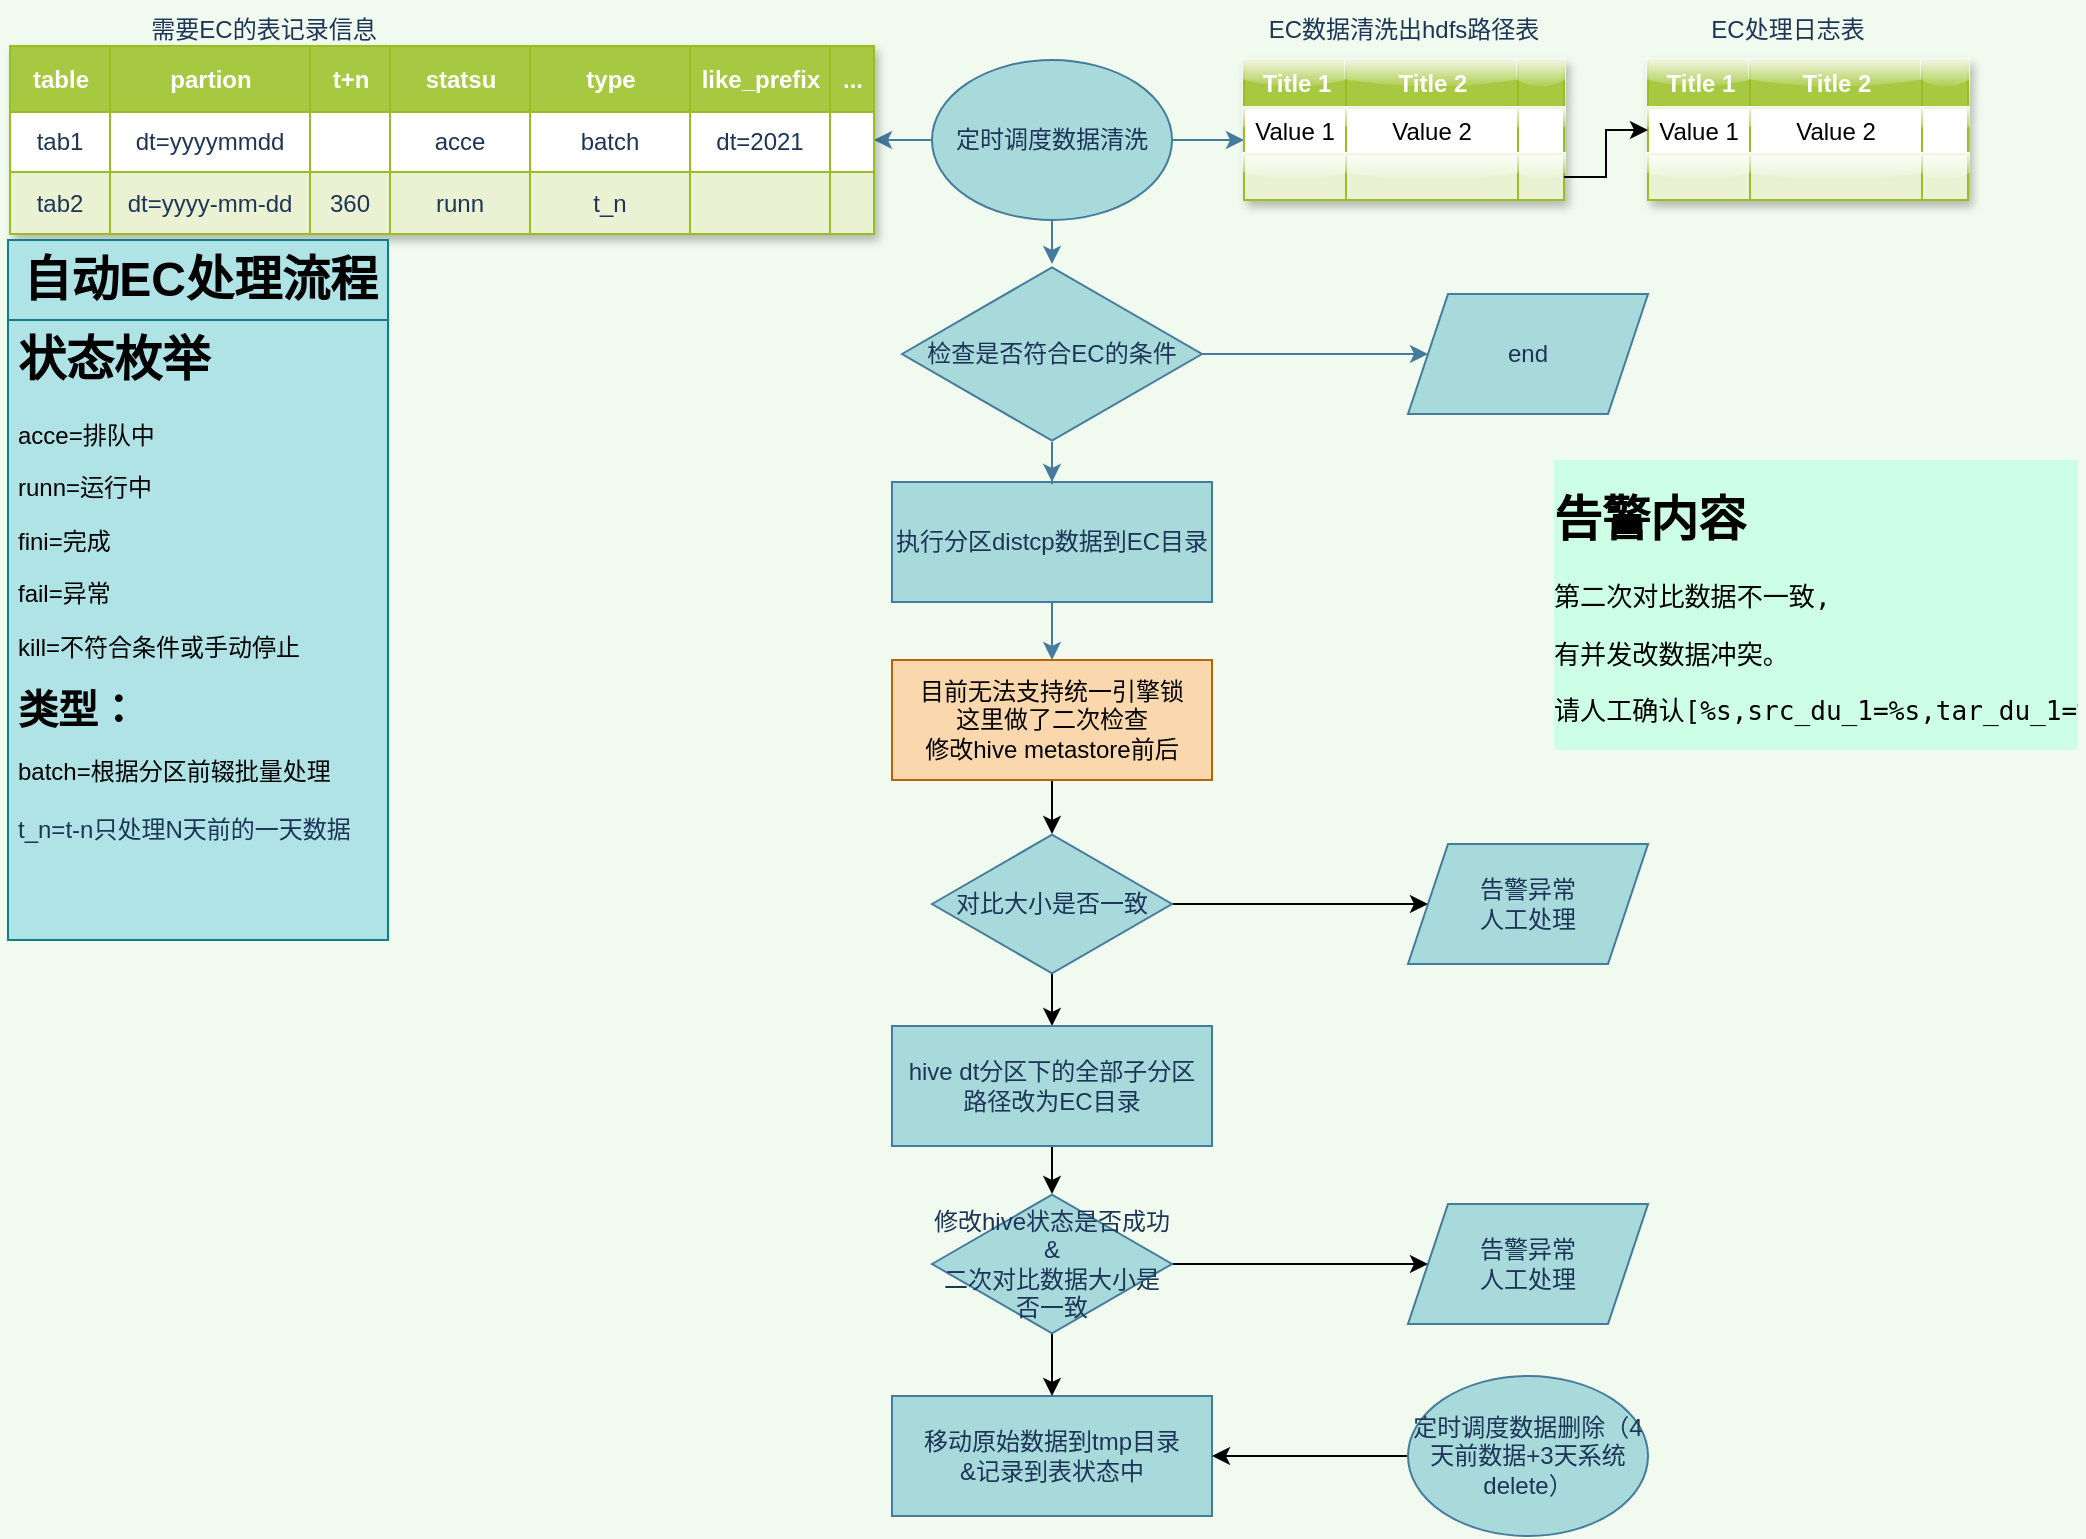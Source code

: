 <mxfile version="21.3.2" type="github">
  <diagram id="D24IE1dByPuJugEgtjd4" name="第 1 页">
    <mxGraphModel dx="2713" dy="798" grid="1" gridSize="10" guides="1" tooltips="1" connect="1" arrows="1" fold="1" page="1" pageScale="1" pageWidth="827" pageHeight="1169" background="#F1FAEE" math="0" shadow="0">
      <root>
        <mxCell id="0" />
        <mxCell id="1" parent="0" />
        <mxCell id="zYSROLiiu2QMpu62QoC--96" value="" style="edgeStyle=orthogonalEdgeStyle;rounded=0;orthogonalLoop=1;jettySize=auto;html=1;strokeColor=#457B9D;fontFamily=Helvetica;fontSize=20;fontColor=#1D3557;fillColor=#A8DADC;" parent="1" source="zYSROLiiu2QMpu62QoC--2" target="zYSROLiiu2QMpu62QoC--17" edge="1">
          <mxGeometry relative="1" as="geometry" />
        </mxCell>
        <mxCell id="zYSROLiiu2QMpu62QoC--100" value="" style="edgeStyle=orthogonalEdgeStyle;rounded=0;orthogonalLoop=1;jettySize=auto;html=1;strokeColor=#457B9D;fontFamily=Helvetica;fontSize=20;fontColor=#1D3557;fillColor=#A8DADC;" parent="1" source="zYSROLiiu2QMpu62QoC--2" target="zYSROLiiu2QMpu62QoC--30" edge="1">
          <mxGeometry relative="1" as="geometry" />
        </mxCell>
        <mxCell id="zYSROLiiu2QMpu62QoC--101" value="" style="edgeStyle=orthogonalEdgeStyle;rounded=0;orthogonalLoop=1;jettySize=auto;html=1;strokeColor=#457B9D;fontFamily=Helvetica;fontSize=20;fontColor=#1D3557;fillColor=#A8DADC;" parent="1" source="zYSROLiiu2QMpu62QoC--2" edge="1">
          <mxGeometry relative="1" as="geometry">
            <mxPoint x="400" y="120" as="targetPoint" />
          </mxGeometry>
        </mxCell>
        <mxCell id="zYSROLiiu2QMpu62QoC--2" value="定时调度数据清洗" style="ellipse;whiteSpace=wrap;html=1;fillColor=#A8DADC;strokeColor=#457B9D;fontColor=#1D3557;align=center;" parent="1" vertex="1">
          <mxGeometry x="244" y="80" width="120" height="80" as="geometry" />
        </mxCell>
        <mxCell id="zYSROLiiu2QMpu62QoC--98" value="" style="edgeStyle=orthogonalEdgeStyle;rounded=0;orthogonalLoop=1;jettySize=auto;html=1;strokeColor=#457B9D;fontFamily=Helvetica;fontSize=20;fontColor=#1D3557;fillColor=#A8DADC;" parent="1" source="zYSROLiiu2QMpu62QoC--3" target="zYSROLiiu2QMpu62QoC--77" edge="1">
          <mxGeometry relative="1" as="geometry" />
        </mxCell>
        <mxCell id="zYSROLiiu2QMpu62QoC--3" value="执行分区distcp数据到EC目录" style="rounded=0;whiteSpace=wrap;html=1;fillColor=#A8DADC;strokeColor=#457B9D;fontColor=#1D3557;align=center;" parent="1" vertex="1">
          <mxGeometry x="224" y="291" width="160" height="60" as="geometry" />
        </mxCell>
        <mxCell id="zYSROLiiu2QMpu62QoC--97" value="" style="edgeStyle=orthogonalEdgeStyle;rounded=0;orthogonalLoop=1;jettySize=auto;html=1;strokeColor=#457B9D;fontFamily=Helvetica;fontSize=20;fontColor=#1D3557;fillColor=#A8DADC;" parent="1" source="zYSROLiiu2QMpu62QoC--17" target="zYSROLiiu2QMpu62QoC--3" edge="1">
          <mxGeometry relative="1" as="geometry" />
        </mxCell>
        <mxCell id="zYSROLiiu2QMpu62QoC--102" value="" style="edgeStyle=orthogonalEdgeStyle;rounded=0;orthogonalLoop=1;jettySize=auto;html=1;strokeColor=#457B9D;fontFamily=Helvetica;fontSize=20;fontColor=#1D3557;fillColor=#A8DADC;" parent="1" source="zYSROLiiu2QMpu62QoC--17" target="zYSROLiiu2QMpu62QoC--18" edge="1">
          <mxGeometry relative="1" as="geometry" />
        </mxCell>
        <mxCell id="zYSROLiiu2QMpu62QoC--17" value="检查是否符合EC的条件" style="html=1;whiteSpace=wrap;aspect=fixed;shape=isoRectangle;fillColor=#A8DADC;strokeColor=#457B9D;fontColor=#1D3557;align=center;" parent="1" vertex="1">
          <mxGeometry x="229" y="182" width="150" height="90" as="geometry" />
        </mxCell>
        <mxCell id="zYSROLiiu2QMpu62QoC--18" value="end" style="shape=parallelogram;perimeter=parallelogramPerimeter;whiteSpace=wrap;html=1;fixedSize=1;fillColor=#A8DADC;strokeColor=#457B9D;fontColor=#1D3557;" parent="1" vertex="1">
          <mxGeometry x="482" y="197" width="120" height="60" as="geometry" />
        </mxCell>
        <mxCell id="z9wKqDXIvhPrylj7K6A5-2" value="" style="edgeStyle=orthogonalEdgeStyle;rounded=0;orthogonalLoop=1;jettySize=auto;html=1;" parent="1" source="zYSROLiiu2QMpu62QoC--19" target="zYSROLiiu2QMpu62QoC--20" edge="1">
          <mxGeometry relative="1" as="geometry" />
        </mxCell>
        <mxCell id="z9wKqDXIvhPrylj7K6A5-5" value="" style="edgeStyle=orthogonalEdgeStyle;rounded=0;orthogonalLoop=1;jettySize=auto;html=1;" parent="1" source="zYSROLiiu2QMpu62QoC--19" target="zYSROLiiu2QMpu62QoC--21" edge="1">
          <mxGeometry relative="1" as="geometry" />
        </mxCell>
        <mxCell id="zYSROLiiu2QMpu62QoC--19" value="对比大小是否一致" style="html=1;whiteSpace=wrap;aspect=fixed;shape=isoRectangle;fillColor=#A8DADC;strokeColor=#457B9D;fontColor=#1D3557;align=center;" parent="1" vertex="1">
          <mxGeometry x="244" y="467" width="120" height="70" as="geometry" />
        </mxCell>
        <mxCell id="z9wKqDXIvhPrylj7K6A5-3" value="" style="edgeStyle=orthogonalEdgeStyle;rounded=0;orthogonalLoop=1;jettySize=auto;html=1;" parent="1" source="zYSROLiiu2QMpu62QoC--20" target="zYSROLiiu2QMpu62QoC--105" edge="1">
          <mxGeometry relative="1" as="geometry" />
        </mxCell>
        <mxCell id="zYSROLiiu2QMpu62QoC--20" value="hive dt分区下的全部子分区&lt;br&gt;路径改为EC目录" style="rounded=0;whiteSpace=wrap;html=1;fillColor=#A8DADC;strokeColor=#457B9D;fontColor=#1D3557;align=center;" parent="1" vertex="1">
          <mxGeometry x="224" y="563" width="160" height="60" as="geometry" />
        </mxCell>
        <mxCell id="zYSROLiiu2QMpu62QoC--21" value="告警异常&lt;br&gt;人工处理&lt;br&gt;" style="shape=parallelogram;perimeter=parallelogramPerimeter;whiteSpace=wrap;html=1;fixedSize=1;fillColor=#A8DADC;strokeColor=#457B9D;fontColor=#1D3557;" parent="1" vertex="1">
          <mxGeometry x="482" y="472" width="120" height="60" as="geometry" />
        </mxCell>
        <mxCell id="zYSROLiiu2QMpu62QoC--23" value="告警异常&lt;br&gt;人工处理&lt;br&gt;" style="shape=parallelogram;perimeter=parallelogramPerimeter;whiteSpace=wrap;html=1;fixedSize=1;fillColor=#A8DADC;strokeColor=#457B9D;fontColor=#1D3557;" parent="1" vertex="1">
          <mxGeometry x="482" y="652" width="120" height="60" as="geometry" />
        </mxCell>
        <mxCell id="zYSROLiiu2QMpu62QoC--25" value="移动原始数据到tmp目录&lt;br&gt;&amp;amp;记录到表状态中&lt;br&gt;" style="rounded=0;whiteSpace=wrap;html=1;fillColor=#A8DADC;strokeColor=#457B9D;fontColor=#1D3557;align=center;" parent="1" vertex="1">
          <mxGeometry x="224" y="748" width="160" height="60" as="geometry" />
        </mxCell>
        <mxCell id="eP9flglUvXRHRkaig12q-4" value="" style="edgeStyle=orthogonalEdgeStyle;rounded=0;orthogonalLoop=1;jettySize=auto;html=1;fontFamily=Helvetica;fontSize=12;fontColor=default;" parent="1" source="zYSROLiiu2QMpu62QoC--26" target="zYSROLiiu2QMpu62QoC--25" edge="1">
          <mxGeometry relative="1" as="geometry" />
        </mxCell>
        <mxCell id="zYSROLiiu2QMpu62QoC--26" value="定时调度数据删除（4天前数据+3天系统delete）" style="ellipse;whiteSpace=wrap;html=1;fillColor=#A8DADC;strokeColor=#457B9D;fontColor=#1D3557;" parent="1" vertex="1">
          <mxGeometry x="482" y="738" width="120" height="80" as="geometry" />
        </mxCell>
        <mxCell id="zYSROLiiu2QMpu62QoC--30" value="Assets" style="childLayout=tableLayout;recursiveResize=0;strokeColor=#98bf21;fillColor=#A7C942;shadow=1;fontColor=#1D3557;" parent="1" vertex="1">
          <mxGeometry x="-217" y="73" width="432" height="94" as="geometry" />
        </mxCell>
        <mxCell id="zYSROLiiu2QMpu62QoC--31" style="shape=tableRow;horizontal=0;startSize=0;swimlaneHead=0;swimlaneBody=0;top=0;left=0;bottom=0;right=0;dropTarget=0;collapsible=0;recursiveResize=0;expand=0;fontStyle=0;strokeColor=inherit;fillColor=#ffffff;fontColor=#1D3557;" parent="zYSROLiiu2QMpu62QoC--30" vertex="1">
          <mxGeometry width="432" height="33" as="geometry" />
        </mxCell>
        <mxCell id="zYSROLiiu2QMpu62QoC--32" value="table" style="connectable=0;recursiveResize=0;strokeColor=inherit;fillColor=#A7C942;align=center;fontStyle=1;fontColor=#FFFFFF;html=1;" parent="zYSROLiiu2QMpu62QoC--31" vertex="1">
          <mxGeometry width="50" height="33" as="geometry">
            <mxRectangle width="50" height="33" as="alternateBounds" />
          </mxGeometry>
        </mxCell>
        <mxCell id="zYSROLiiu2QMpu62QoC--33" value="partion" style="connectable=0;recursiveResize=0;strokeColor=inherit;fillColor=#A7C942;align=center;fontStyle=1;fontColor=#FFFFFF;html=1;" parent="zYSROLiiu2QMpu62QoC--31" vertex="1">
          <mxGeometry x="50" width="100" height="33" as="geometry">
            <mxRectangle width="100" height="33" as="alternateBounds" />
          </mxGeometry>
        </mxCell>
        <mxCell id="zYSROLiiu2QMpu62QoC--34" value="t+n" style="connectable=0;recursiveResize=0;strokeColor=inherit;fillColor=#A7C942;align=center;fontStyle=1;fontColor=#FFFFFF;html=1;" parent="zYSROLiiu2QMpu62QoC--31" vertex="1">
          <mxGeometry x="150" width="40" height="33" as="geometry">
            <mxRectangle width="40" height="33" as="alternateBounds" />
          </mxGeometry>
        </mxCell>
        <mxCell id="zYSROLiiu2QMpu62QoC--52" value="statsu" style="connectable=0;recursiveResize=0;strokeColor=inherit;fillColor=#A7C942;align=center;fontStyle=1;fontColor=#FFFFFF;html=1;" parent="zYSROLiiu2QMpu62QoC--31" vertex="1">
          <mxGeometry x="190" width="70" height="33" as="geometry">
            <mxRectangle width="70" height="33" as="alternateBounds" />
          </mxGeometry>
        </mxCell>
        <mxCell id="zYSROLiiu2QMpu62QoC--84" value="type" style="connectable=0;recursiveResize=0;strokeColor=inherit;fillColor=#A7C942;align=center;fontStyle=1;fontColor=#FFFFFF;html=1;" parent="zYSROLiiu2QMpu62QoC--31" vertex="1">
          <mxGeometry x="260" width="80" height="33" as="geometry">
            <mxRectangle width="80" height="33" as="alternateBounds" />
          </mxGeometry>
        </mxCell>
        <mxCell id="zYSROLiiu2QMpu62QoC--87" value="like_prefix" style="connectable=0;recursiveResize=0;strokeColor=inherit;fillColor=#A7C942;align=center;fontStyle=1;fontColor=#FFFFFF;html=1;" parent="zYSROLiiu2QMpu62QoC--31" vertex="1">
          <mxGeometry x="340" width="70" height="33" as="geometry">
            <mxRectangle width="70" height="33" as="alternateBounds" />
          </mxGeometry>
        </mxCell>
        <mxCell id="zYSROLiiu2QMpu62QoC--90" value="..." style="connectable=0;recursiveResize=0;strokeColor=inherit;fillColor=#A7C942;align=center;fontStyle=1;fontColor=#FFFFFF;html=1;" parent="zYSROLiiu2QMpu62QoC--31" vertex="1">
          <mxGeometry x="410" width="22" height="33" as="geometry">
            <mxRectangle width="22" height="33" as="alternateBounds" />
          </mxGeometry>
        </mxCell>
        <mxCell id="zYSROLiiu2QMpu62QoC--35" value="" style="shape=tableRow;horizontal=0;startSize=0;swimlaneHead=0;swimlaneBody=0;top=0;left=0;bottom=0;right=0;dropTarget=0;collapsible=0;recursiveResize=0;expand=0;fontStyle=0;strokeColor=inherit;fillColor=#ffffff;fontColor=#1D3557;" parent="zYSROLiiu2QMpu62QoC--30" vertex="1">
          <mxGeometry y="33" width="432" height="30" as="geometry" />
        </mxCell>
        <mxCell id="zYSROLiiu2QMpu62QoC--36" value="tab1" style="connectable=0;recursiveResize=0;strokeColor=inherit;fillColor=inherit;align=center;whiteSpace=wrap;html=1;fontColor=#1D3557;" parent="zYSROLiiu2QMpu62QoC--35" vertex="1">
          <mxGeometry width="50" height="30" as="geometry">
            <mxRectangle width="50" height="30" as="alternateBounds" />
          </mxGeometry>
        </mxCell>
        <mxCell id="zYSROLiiu2QMpu62QoC--37" value="dt=yyyymmdd" style="connectable=0;recursiveResize=0;strokeColor=inherit;fillColor=inherit;align=center;whiteSpace=wrap;html=1;fontColor=#1D3557;" parent="zYSROLiiu2QMpu62QoC--35" vertex="1">
          <mxGeometry x="50" width="100" height="30" as="geometry">
            <mxRectangle width="100" height="30" as="alternateBounds" />
          </mxGeometry>
        </mxCell>
        <mxCell id="zYSROLiiu2QMpu62QoC--38" value="" style="connectable=0;recursiveResize=0;strokeColor=inherit;fillColor=inherit;align=center;whiteSpace=wrap;html=1;fontColor=#1D3557;" parent="zYSROLiiu2QMpu62QoC--35" vertex="1">
          <mxGeometry x="150" width="40" height="30" as="geometry">
            <mxRectangle width="40" height="30" as="alternateBounds" />
          </mxGeometry>
        </mxCell>
        <mxCell id="zYSROLiiu2QMpu62QoC--53" value="acce" style="connectable=0;recursiveResize=0;strokeColor=inherit;fillColor=inherit;align=center;whiteSpace=wrap;html=1;fontColor=#1D3557;" parent="zYSROLiiu2QMpu62QoC--35" vertex="1">
          <mxGeometry x="190" width="70" height="30" as="geometry">
            <mxRectangle width="70" height="30" as="alternateBounds" />
          </mxGeometry>
        </mxCell>
        <mxCell id="zYSROLiiu2QMpu62QoC--85" value="batch" style="connectable=0;recursiveResize=0;strokeColor=inherit;fillColor=inherit;align=center;whiteSpace=wrap;html=1;fontColor=#1D3557;" parent="zYSROLiiu2QMpu62QoC--35" vertex="1">
          <mxGeometry x="260" width="80" height="30" as="geometry">
            <mxRectangle width="80" height="30" as="alternateBounds" />
          </mxGeometry>
        </mxCell>
        <mxCell id="zYSROLiiu2QMpu62QoC--88" value="dt=2021" style="connectable=0;recursiveResize=0;strokeColor=inherit;fillColor=inherit;align=center;whiteSpace=wrap;html=1;fontColor=#1D3557;" parent="zYSROLiiu2QMpu62QoC--35" vertex="1">
          <mxGeometry x="340" width="70" height="30" as="geometry">
            <mxRectangle width="70" height="30" as="alternateBounds" />
          </mxGeometry>
        </mxCell>
        <mxCell id="zYSROLiiu2QMpu62QoC--91" style="connectable=0;recursiveResize=0;strokeColor=inherit;fillColor=inherit;align=center;whiteSpace=wrap;html=1;fontColor=#1D3557;" parent="zYSROLiiu2QMpu62QoC--35" vertex="1">
          <mxGeometry x="410" width="22" height="30" as="geometry">
            <mxRectangle width="22" height="30" as="alternateBounds" />
          </mxGeometry>
        </mxCell>
        <mxCell id="zYSROLiiu2QMpu62QoC--39" value="" style="shape=tableRow;horizontal=0;startSize=0;swimlaneHead=0;swimlaneBody=0;top=0;left=0;bottom=0;right=0;dropTarget=0;collapsible=0;recursiveResize=0;expand=0;fontStyle=1;strokeColor=inherit;fillColor=#EAF2D3;fontColor=#1D3557;" parent="zYSROLiiu2QMpu62QoC--30" vertex="1">
          <mxGeometry y="63" width="432" height="31" as="geometry" />
        </mxCell>
        <mxCell id="zYSROLiiu2QMpu62QoC--40" value="tab2" style="connectable=0;recursiveResize=0;strokeColor=inherit;fillColor=inherit;whiteSpace=wrap;html=1;fontColor=#1D3557;" parent="zYSROLiiu2QMpu62QoC--39" vertex="1">
          <mxGeometry width="50" height="31" as="geometry">
            <mxRectangle width="50" height="31" as="alternateBounds" />
          </mxGeometry>
        </mxCell>
        <mxCell id="zYSROLiiu2QMpu62QoC--41" value="dt=yyyy-mm-dd" style="connectable=0;recursiveResize=0;strokeColor=inherit;fillColor=inherit;whiteSpace=wrap;html=1;fontColor=#1D3557;" parent="zYSROLiiu2QMpu62QoC--39" vertex="1">
          <mxGeometry x="50" width="100" height="31" as="geometry">
            <mxRectangle width="100" height="31" as="alternateBounds" />
          </mxGeometry>
        </mxCell>
        <mxCell id="zYSROLiiu2QMpu62QoC--42" value="360" style="connectable=0;recursiveResize=0;strokeColor=inherit;fillColor=inherit;whiteSpace=wrap;html=1;fontColor=#1D3557;" parent="zYSROLiiu2QMpu62QoC--39" vertex="1">
          <mxGeometry x="150" width="40" height="31" as="geometry">
            <mxRectangle width="40" height="31" as="alternateBounds" />
          </mxGeometry>
        </mxCell>
        <mxCell id="zYSROLiiu2QMpu62QoC--54" value="runn" style="connectable=0;recursiveResize=0;strokeColor=inherit;fillColor=inherit;whiteSpace=wrap;html=1;fontColor=#1D3557;" parent="zYSROLiiu2QMpu62QoC--39" vertex="1">
          <mxGeometry x="190" width="70" height="31" as="geometry">
            <mxRectangle width="70" height="31" as="alternateBounds" />
          </mxGeometry>
        </mxCell>
        <mxCell id="zYSROLiiu2QMpu62QoC--86" value="t_n" style="connectable=0;recursiveResize=0;strokeColor=inherit;fillColor=inherit;whiteSpace=wrap;html=1;fontColor=#1D3557;" parent="zYSROLiiu2QMpu62QoC--39" vertex="1">
          <mxGeometry x="260" width="80" height="31" as="geometry">
            <mxRectangle width="80" height="31" as="alternateBounds" />
          </mxGeometry>
        </mxCell>
        <mxCell id="zYSROLiiu2QMpu62QoC--89" style="connectable=0;recursiveResize=0;strokeColor=inherit;fillColor=inherit;whiteSpace=wrap;html=1;fontColor=#1D3557;" parent="zYSROLiiu2QMpu62QoC--39" vertex="1">
          <mxGeometry x="340" width="70" height="31" as="geometry">
            <mxRectangle width="70" height="31" as="alternateBounds" />
          </mxGeometry>
        </mxCell>
        <mxCell id="zYSROLiiu2QMpu62QoC--92" style="connectable=0;recursiveResize=0;strokeColor=inherit;fillColor=inherit;whiteSpace=wrap;html=1;fontColor=#1D3557;" parent="zYSROLiiu2QMpu62QoC--39" vertex="1">
          <mxGeometry x="410" width="22" height="31" as="geometry">
            <mxRectangle width="22" height="31" as="alternateBounds" />
          </mxGeometry>
        </mxCell>
        <mxCell id="zYSROLiiu2QMpu62QoC--72" value="需要EC的表记录信息" style="text;html=1;strokeColor=none;fillColor=none;align=center;verticalAlign=middle;whiteSpace=wrap;rounded=0;fontColor=#1D3557;" parent="1" vertex="1">
          <mxGeometry x="-160" y="50" width="140" height="30" as="geometry" />
        </mxCell>
        <mxCell id="zYSROLiiu2QMpu62QoC--73" value="EC数据清洗出hdfs路径表" style="text;html=1;strokeColor=none;fillColor=none;align=center;verticalAlign=middle;whiteSpace=wrap;rounded=0;fontColor=#1D3557;" parent="1" vertex="1">
          <mxGeometry x="410" y="50" width="140" height="30" as="geometry" />
        </mxCell>
        <mxCell id="z9wKqDXIvhPrylj7K6A5-1" value="" style="edgeStyle=orthogonalEdgeStyle;rounded=0;orthogonalLoop=1;jettySize=auto;html=1;" parent="1" source="zYSROLiiu2QMpu62QoC--77" target="zYSROLiiu2QMpu62QoC--19" edge="1">
          <mxGeometry relative="1" as="geometry" />
        </mxCell>
        <mxCell id="zYSROLiiu2QMpu62QoC--77" value="目前无法支持统一引擎锁&lt;br&gt;这里做了二次检查&lt;br&gt;修改hive metastore前后" style="rounded=0;whiteSpace=wrap;html=1;fillColor=#fad7ac;strokeColor=#b46504;align=center;" parent="1" vertex="1">
          <mxGeometry x="224" y="380" width="160" height="60" as="geometry" />
        </mxCell>
        <mxCell id="z9wKqDXIvhPrylj7K6A5-4" value="" style="edgeStyle=orthogonalEdgeStyle;rounded=0;orthogonalLoop=1;jettySize=auto;html=1;" parent="1" source="zYSROLiiu2QMpu62QoC--105" target="zYSROLiiu2QMpu62QoC--25" edge="1">
          <mxGeometry relative="1" as="geometry" />
        </mxCell>
        <mxCell id="z9wKqDXIvhPrylj7K6A5-6" value="" style="edgeStyle=orthogonalEdgeStyle;rounded=0;orthogonalLoop=1;jettySize=auto;html=1;" parent="1" source="zYSROLiiu2QMpu62QoC--105" target="zYSROLiiu2QMpu62QoC--23" edge="1">
          <mxGeometry relative="1" as="geometry" />
        </mxCell>
        <mxCell id="zYSROLiiu2QMpu62QoC--105" value="修改hive状态是否成功&lt;br&gt;&amp;amp;&lt;br&gt;二次对比数据大小是否一致" style="html=1;whiteSpace=wrap;aspect=fixed;shape=isoRectangle;fillColor=#A8DADC;strokeColor=#457B9D;fontColor=#1D3557;align=center;" parent="1" vertex="1">
          <mxGeometry x="244" y="647" width="120" height="70" as="geometry" />
        </mxCell>
        <mxCell id="z9wKqDXIvhPrylj7K6A5-11" value="" style="group" parent="1" vertex="1" connectable="0">
          <mxGeometry x="-218" y="170" width="190" height="350" as="geometry" />
        </mxCell>
        <mxCell id="zYSROLiiu2QMpu62QoC--55" value="&lt;h1&gt;状态枚举&lt;/h1&gt;&lt;p&gt;acce=排队中&lt;/p&gt;&lt;p&gt;runn=运行中&lt;/p&gt;&lt;p&gt;fini=完成&lt;/p&gt;&lt;p&gt;fail=异常&lt;/p&gt;&lt;p&gt;kill=不符合条件或手动停止&lt;/p&gt;&lt;p&gt;&lt;b&gt;&lt;font style=&quot;font-size: 20px;&quot;&gt;类型：&lt;/font&gt;&lt;/b&gt;&lt;/p&gt;batch=根据分区前辍批量处理&lt;br&gt;&lt;br&gt;&lt;span style=&quot;color: rgb(29, 53, 87); text-align: center;&quot;&gt;t_n=t-n只处理N天前的一天数据&lt;br&gt;&lt;/span&gt;" style="text;html=1;strokeColor=#0e8088;fillColor=#b0e3e6;spacing=5;spacingTop=-20;whiteSpace=wrap;overflow=hidden;rounded=0;verticalAlign=top;horizontal=1;" parent="z9wKqDXIvhPrylj7K6A5-11" vertex="1">
          <mxGeometry y="40" width="190" height="310" as="geometry" />
        </mxCell>
        <mxCell id="z9wKqDXIvhPrylj7K6A5-10" value="&lt;h1&gt;自动EC处理流程&lt;/h1&gt;&lt;p&gt;&lt;br&gt;&lt;/p&gt;" style="text;html=1;strokeColor=#0e8088;fillColor=#b0e3e6;spacing=5;spacingTop=-20;whiteSpace=wrap;overflow=hidden;rounded=0;direction=north;verticalAlign=top;horizontal=1;align=right;fontStyle=1;flipV=1;flipH=1;" parent="z9wKqDXIvhPrylj7K6A5-11" vertex="1">
          <mxGeometry width="190" height="40" as="geometry" />
        </mxCell>
        <mxCell id="eP9flglUvXRHRkaig12q-1" value="&lt;h1&gt;告警内容&lt;/h1&gt;&lt;pre style=&quot;font-family: 宋体, monospace; font-size: 9.8pt;&quot;&gt;第二次对比数据不一致&lt;span style=&quot;font-family: &amp;quot;JetBrains Mono&amp;quot;, monospace;&quot;&gt;,&lt;/span&gt;&lt;/pre&gt;&lt;pre style=&quot;font-family: 宋体, monospace; font-size: 9.8pt;&quot;&gt;&lt;span style=&quot;&quot;&gt;有并发改数据冲突。&lt;/span&gt;&lt;/pre&gt;&lt;pre style=&quot;font-family: 宋体, monospace; font-size: 9.8pt;&quot;&gt;&lt;span style=&quot;&quot;&gt;请人工确认&lt;/span&gt;&lt;span style=&quot;font-family: &amp;quot;JetBrains Mono&amp;quot;, monospace;&quot;&gt;[%s,src_du_1=%s,tar_du_1=%s]&lt;/span&gt;&lt;/pre&gt;" style="text;html=1;strokeColor=none;fillColor=none;spacing=5;spacingTop=-20;whiteSpace=wrap;overflow=hidden;rounded=0;glass=1;fontColor=#000000;labelBackgroundColor=#CCFFE6;" parent="1" vertex="1">
          <mxGeometry x="550" y="290" width="270" height="135" as="geometry" />
        </mxCell>
        <mxCell id="eP9flglUvXRHRkaig12q-123" value="Assets" style="childLayout=tableLayout;recursiveResize=0;strokeColor=#98bf21;fillColor=#A7C942;shadow=1;rounded=0;glass=1;fontFamily=Helvetica;fontSize=12;fontColor=default;html=1;" parent="1" vertex="1">
          <mxGeometry x="400" y="80" width="160" height="70" as="geometry" />
        </mxCell>
        <mxCell id="eP9flglUvXRHRkaig12q-124" style="shape=tableRow;horizontal=0;startSize=0;swimlaneHead=0;swimlaneBody=0;top=0;left=0;bottom=0;right=0;dropTarget=0;collapsible=0;recursiveResize=0;expand=0;fontStyle=0;strokeColor=inherit;fillColor=#ffffff;rounded=0;glass=1;fontFamily=Helvetica;fontSize=12;fontColor=default;html=1;" parent="eP9flglUvXRHRkaig12q-123" vertex="1">
          <mxGeometry width="160" height="24" as="geometry" />
        </mxCell>
        <mxCell id="eP9flglUvXRHRkaig12q-125" value="Title 1" style="connectable=0;recursiveResize=0;strokeColor=inherit;fillColor=#A7C942;align=center;fontStyle=1;fontColor=#FFFFFF;html=1;rounded=0;glass=1;fontFamily=Helvetica;fontSize=12;" parent="eP9flglUvXRHRkaig12q-124" vertex="1">
          <mxGeometry width="51" height="24" as="geometry">
            <mxRectangle width="51" height="24" as="alternateBounds" />
          </mxGeometry>
        </mxCell>
        <mxCell id="eP9flglUvXRHRkaig12q-126" value="Title 2" style="connectable=0;recursiveResize=0;strokeColor=inherit;fillColor=#A7C942;align=center;fontStyle=1;fontColor=#FFFFFF;html=1;rounded=0;glass=1;fontFamily=Helvetica;fontSize=12;" parent="eP9flglUvXRHRkaig12q-124" vertex="1">
          <mxGeometry x="51" width="86" height="24" as="geometry">
            <mxRectangle width="86" height="24" as="alternateBounds" />
          </mxGeometry>
        </mxCell>
        <mxCell id="eP9flglUvXRHRkaig12q-127" value="" style="connectable=0;recursiveResize=0;strokeColor=inherit;fillColor=#A7C942;align=center;fontStyle=1;fontColor=#FFFFFF;html=1;rounded=0;glass=1;fontFamily=Helvetica;fontSize=12;" parent="eP9flglUvXRHRkaig12q-124" vertex="1">
          <mxGeometry x="137" width="23" height="24" as="geometry">
            <mxRectangle width="23" height="24" as="alternateBounds" />
          </mxGeometry>
        </mxCell>
        <mxCell id="eP9flglUvXRHRkaig12q-128" value="" style="shape=tableRow;horizontal=0;startSize=0;swimlaneHead=0;swimlaneBody=0;top=0;left=0;bottom=0;right=0;dropTarget=0;collapsible=0;recursiveResize=0;expand=0;fontStyle=0;strokeColor=inherit;fillColor=#ffffff;rounded=0;glass=1;fontFamily=Helvetica;fontSize=12;fontColor=default;html=1;" parent="eP9flglUvXRHRkaig12q-123" vertex="1">
          <mxGeometry y="24" width="160" height="23" as="geometry" />
        </mxCell>
        <mxCell id="eP9flglUvXRHRkaig12q-129" value="Value 1" style="connectable=0;recursiveResize=0;strokeColor=inherit;fillColor=inherit;align=center;whiteSpace=wrap;html=1;rounded=0;glass=1;fontFamily=Helvetica;fontSize=12;fontColor=default;" parent="eP9flglUvXRHRkaig12q-128" vertex="1">
          <mxGeometry width="51" height="23" as="geometry">
            <mxRectangle width="51" height="23" as="alternateBounds" />
          </mxGeometry>
        </mxCell>
        <mxCell id="eP9flglUvXRHRkaig12q-130" value="Value 2" style="connectable=0;recursiveResize=0;strokeColor=inherit;fillColor=inherit;align=center;whiteSpace=wrap;html=1;rounded=0;glass=1;fontFamily=Helvetica;fontSize=12;fontColor=default;" parent="eP9flglUvXRHRkaig12q-128" vertex="1">
          <mxGeometry x="51" width="86" height="23" as="geometry">
            <mxRectangle width="86" height="23" as="alternateBounds" />
          </mxGeometry>
        </mxCell>
        <mxCell id="eP9flglUvXRHRkaig12q-131" value="" style="connectable=0;recursiveResize=0;strokeColor=inherit;fillColor=inherit;align=center;whiteSpace=wrap;html=1;rounded=0;glass=1;fontFamily=Helvetica;fontSize=12;fontColor=default;" parent="eP9flglUvXRHRkaig12q-128" vertex="1">
          <mxGeometry x="137" width="23" height="23" as="geometry">
            <mxRectangle width="23" height="23" as="alternateBounds" />
          </mxGeometry>
        </mxCell>
        <mxCell id="eP9flglUvXRHRkaig12q-140" value="" style="shape=tableRow;horizontal=0;startSize=0;swimlaneHead=0;swimlaneBody=0;top=0;left=0;bottom=0;right=0;dropTarget=0;collapsible=0;recursiveResize=0;expand=0;fontStyle=1;strokeColor=inherit;fillColor=#EAF2D3;rounded=0;glass=1;fontFamily=Helvetica;fontSize=12;fontColor=default;html=1;" parent="eP9flglUvXRHRkaig12q-123" vertex="1">
          <mxGeometry y="47" width="160" height="23" as="geometry" />
        </mxCell>
        <mxCell id="eP9flglUvXRHRkaig12q-141" value="" style="connectable=0;recursiveResize=0;strokeColor=inherit;fillColor=inherit;whiteSpace=wrap;html=1;rounded=0;glass=1;fontFamily=Helvetica;fontSize=12;fontColor=default;" parent="eP9flglUvXRHRkaig12q-140" vertex="1">
          <mxGeometry width="51" height="23" as="geometry">
            <mxRectangle width="51" height="23" as="alternateBounds" />
          </mxGeometry>
        </mxCell>
        <mxCell id="eP9flglUvXRHRkaig12q-142" value="" style="connectable=0;recursiveResize=0;strokeColor=inherit;fillColor=inherit;whiteSpace=wrap;html=1;rounded=0;glass=1;fontFamily=Helvetica;fontSize=12;fontColor=default;" parent="eP9flglUvXRHRkaig12q-140" vertex="1">
          <mxGeometry x="51" width="86" height="23" as="geometry">
            <mxRectangle width="86" height="23" as="alternateBounds" />
          </mxGeometry>
        </mxCell>
        <mxCell id="eP9flglUvXRHRkaig12q-143" value="" style="connectable=0;recursiveResize=0;strokeColor=inherit;fillColor=inherit;whiteSpace=wrap;html=1;rounded=0;glass=1;fontFamily=Helvetica;fontSize=12;fontColor=default;" parent="eP9flglUvXRHRkaig12q-140" vertex="1">
          <mxGeometry x="137" width="23" height="23" as="geometry">
            <mxRectangle width="23" height="23" as="alternateBounds" />
          </mxGeometry>
        </mxCell>
        <mxCell id="eP9flglUvXRHRkaig12q-167" value="Assets" style="childLayout=tableLayout;recursiveResize=0;strokeColor=#98bf21;fillColor=#A7C942;shadow=1;rounded=0;glass=1;fontFamily=Helvetica;fontSize=12;fontColor=default;html=1;" parent="1" vertex="1">
          <mxGeometry x="602" y="80" width="160" height="70" as="geometry" />
        </mxCell>
        <mxCell id="eP9flglUvXRHRkaig12q-168" style="shape=tableRow;horizontal=0;startSize=0;swimlaneHead=0;swimlaneBody=0;top=0;left=0;bottom=0;right=0;dropTarget=0;collapsible=0;recursiveResize=0;expand=0;fontStyle=0;strokeColor=inherit;fillColor=#ffffff;rounded=0;glass=1;fontFamily=Helvetica;fontSize=12;fontColor=default;html=1;" parent="eP9flglUvXRHRkaig12q-167" vertex="1">
          <mxGeometry width="160" height="24" as="geometry" />
        </mxCell>
        <mxCell id="eP9flglUvXRHRkaig12q-169" value="Title 1" style="connectable=0;recursiveResize=0;strokeColor=inherit;fillColor=#A7C942;align=center;fontStyle=1;fontColor=#FFFFFF;html=1;rounded=0;glass=1;fontFamily=Helvetica;fontSize=12;" parent="eP9flglUvXRHRkaig12q-168" vertex="1">
          <mxGeometry width="51" height="24" as="geometry">
            <mxRectangle width="51" height="24" as="alternateBounds" />
          </mxGeometry>
        </mxCell>
        <mxCell id="eP9flglUvXRHRkaig12q-170" value="Title 2" style="connectable=0;recursiveResize=0;strokeColor=inherit;fillColor=#A7C942;align=center;fontStyle=1;fontColor=#FFFFFF;html=1;rounded=0;glass=1;fontFamily=Helvetica;fontSize=12;" parent="eP9flglUvXRHRkaig12q-168" vertex="1">
          <mxGeometry x="51" width="86" height="24" as="geometry">
            <mxRectangle width="86" height="24" as="alternateBounds" />
          </mxGeometry>
        </mxCell>
        <mxCell id="eP9flglUvXRHRkaig12q-171" value="" style="connectable=0;recursiveResize=0;strokeColor=inherit;fillColor=#A7C942;align=center;fontStyle=1;fontColor=#FFFFFF;html=1;rounded=0;glass=1;fontFamily=Helvetica;fontSize=12;" parent="eP9flglUvXRHRkaig12q-168" vertex="1">
          <mxGeometry x="137" width="23" height="24" as="geometry">
            <mxRectangle width="23" height="24" as="alternateBounds" />
          </mxGeometry>
        </mxCell>
        <mxCell id="eP9flglUvXRHRkaig12q-172" value="" style="shape=tableRow;horizontal=0;startSize=0;swimlaneHead=0;swimlaneBody=0;top=0;left=0;bottom=0;right=0;dropTarget=0;collapsible=0;recursiveResize=0;expand=0;fontStyle=0;strokeColor=inherit;fillColor=#ffffff;rounded=0;glass=1;fontFamily=Helvetica;fontSize=12;fontColor=default;html=1;" parent="eP9flglUvXRHRkaig12q-167" vertex="1">
          <mxGeometry y="24" width="160" height="23" as="geometry" />
        </mxCell>
        <mxCell id="eP9flglUvXRHRkaig12q-173" value="Value 1" style="connectable=0;recursiveResize=0;strokeColor=inherit;fillColor=inherit;align=center;whiteSpace=wrap;html=1;rounded=0;glass=1;fontFamily=Helvetica;fontSize=12;fontColor=default;" parent="eP9flglUvXRHRkaig12q-172" vertex="1">
          <mxGeometry width="51" height="23" as="geometry">
            <mxRectangle width="51" height="23" as="alternateBounds" />
          </mxGeometry>
        </mxCell>
        <mxCell id="eP9flglUvXRHRkaig12q-174" value="Value 2" style="connectable=0;recursiveResize=0;strokeColor=inherit;fillColor=inherit;align=center;whiteSpace=wrap;html=1;rounded=0;glass=1;fontFamily=Helvetica;fontSize=12;fontColor=default;" parent="eP9flglUvXRHRkaig12q-172" vertex="1">
          <mxGeometry x="51" width="86" height="23" as="geometry">
            <mxRectangle width="86" height="23" as="alternateBounds" />
          </mxGeometry>
        </mxCell>
        <mxCell id="eP9flglUvXRHRkaig12q-175" value="" style="connectable=0;recursiveResize=0;strokeColor=inherit;fillColor=inherit;align=center;whiteSpace=wrap;html=1;rounded=0;glass=1;fontFamily=Helvetica;fontSize=12;fontColor=default;" parent="eP9flglUvXRHRkaig12q-172" vertex="1">
          <mxGeometry x="137" width="23" height="23" as="geometry">
            <mxRectangle width="23" height="23" as="alternateBounds" />
          </mxGeometry>
        </mxCell>
        <mxCell id="eP9flglUvXRHRkaig12q-176" value="" style="shape=tableRow;horizontal=0;startSize=0;swimlaneHead=0;swimlaneBody=0;top=0;left=0;bottom=0;right=0;dropTarget=0;collapsible=0;recursiveResize=0;expand=0;fontStyle=1;strokeColor=inherit;fillColor=#EAF2D3;rounded=0;glass=1;fontFamily=Helvetica;fontSize=12;fontColor=default;html=1;" parent="eP9flglUvXRHRkaig12q-167" vertex="1">
          <mxGeometry y="47" width="160" height="23" as="geometry" />
        </mxCell>
        <mxCell id="eP9flglUvXRHRkaig12q-177" value="" style="connectable=0;recursiveResize=0;strokeColor=inherit;fillColor=inherit;whiteSpace=wrap;html=1;rounded=0;glass=1;fontFamily=Helvetica;fontSize=12;fontColor=default;" parent="eP9flglUvXRHRkaig12q-176" vertex="1">
          <mxGeometry width="51" height="23" as="geometry">
            <mxRectangle width="51" height="23" as="alternateBounds" />
          </mxGeometry>
        </mxCell>
        <mxCell id="eP9flglUvXRHRkaig12q-178" value="" style="connectable=0;recursiveResize=0;strokeColor=inherit;fillColor=inherit;whiteSpace=wrap;html=1;rounded=0;glass=1;fontFamily=Helvetica;fontSize=12;fontColor=default;" parent="eP9flglUvXRHRkaig12q-176" vertex="1">
          <mxGeometry x="51" width="86" height="23" as="geometry">
            <mxRectangle width="86" height="23" as="alternateBounds" />
          </mxGeometry>
        </mxCell>
        <mxCell id="eP9flglUvXRHRkaig12q-179" value="" style="connectable=0;recursiveResize=0;strokeColor=inherit;fillColor=inherit;whiteSpace=wrap;html=1;rounded=0;glass=1;fontFamily=Helvetica;fontSize=12;fontColor=default;" parent="eP9flglUvXRHRkaig12q-176" vertex="1">
          <mxGeometry x="137" width="23" height="23" as="geometry">
            <mxRectangle width="23" height="23" as="alternateBounds" />
          </mxGeometry>
        </mxCell>
        <mxCell id="eP9flglUvXRHRkaig12q-180" value="EC处理日志表" style="text;html=1;strokeColor=none;fillColor=none;align=center;verticalAlign=middle;whiteSpace=wrap;rounded=0;fontColor=#1D3557;" parent="1" vertex="1">
          <mxGeometry x="602" y="50" width="140" height="30" as="geometry" />
        </mxCell>
        <mxCell id="eP9flglUvXRHRkaig12q-181" value="" style="edgeStyle=orthogonalEdgeStyle;rounded=0;orthogonalLoop=1;jettySize=auto;html=1;fontFamily=Helvetica;fontSize=12;fontColor=default;" parent="1" source="eP9flglUvXRHRkaig12q-140" target="eP9flglUvXRHRkaig12q-167" edge="1">
          <mxGeometry relative="1" as="geometry" />
        </mxCell>
      </root>
    </mxGraphModel>
  </diagram>
</mxfile>
